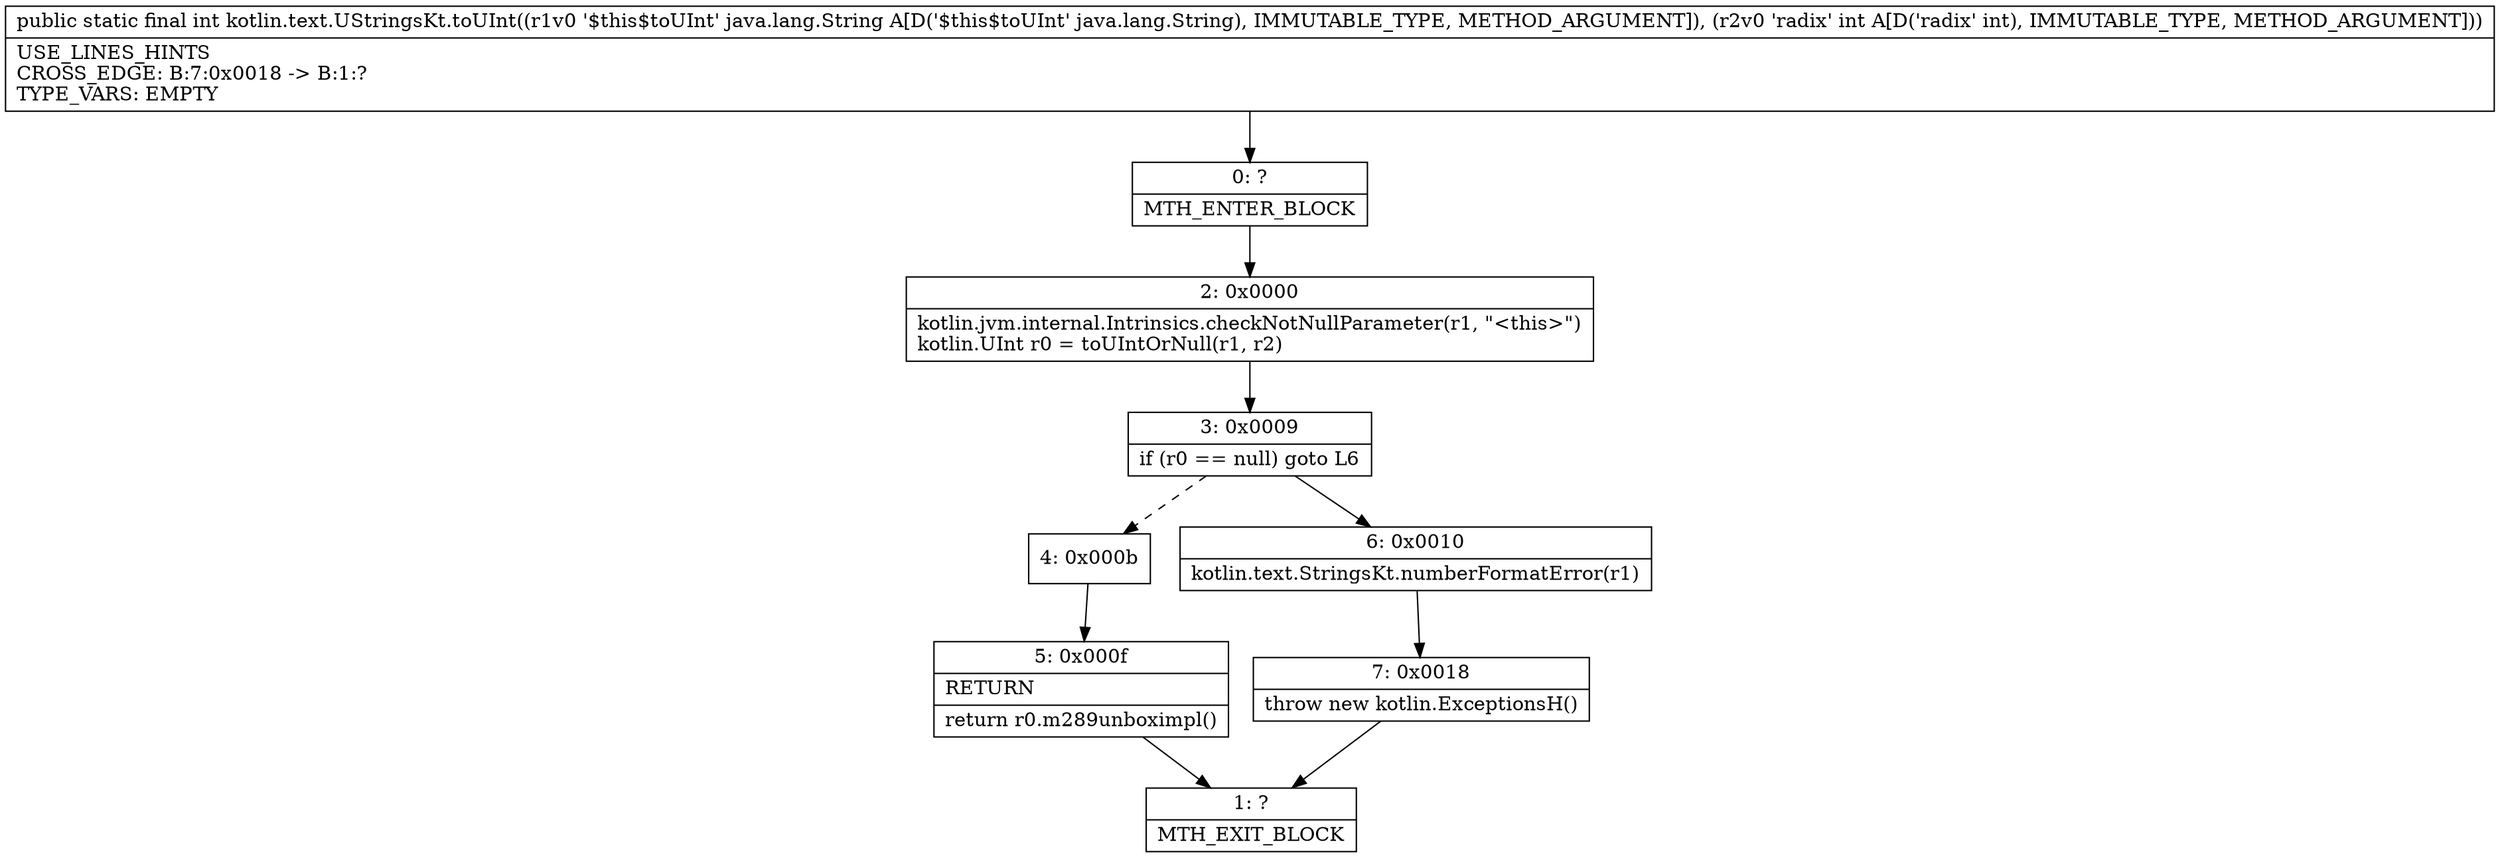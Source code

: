 digraph "CFG forkotlin.text.UStringsKt.toUInt(Ljava\/lang\/String;I)I" {
Node_0 [shape=record,label="{0\:\ ?|MTH_ENTER_BLOCK\l}"];
Node_2 [shape=record,label="{2\:\ 0x0000|kotlin.jvm.internal.Intrinsics.checkNotNullParameter(r1, \"\<this\>\")\lkotlin.UInt r0 = toUIntOrNull(r1, r2)\l}"];
Node_3 [shape=record,label="{3\:\ 0x0009|if (r0 == null) goto L6\l}"];
Node_4 [shape=record,label="{4\:\ 0x000b}"];
Node_5 [shape=record,label="{5\:\ 0x000f|RETURN\l|return r0.m289unboximpl()\l}"];
Node_1 [shape=record,label="{1\:\ ?|MTH_EXIT_BLOCK\l}"];
Node_6 [shape=record,label="{6\:\ 0x0010|kotlin.text.StringsKt.numberFormatError(r1)\l}"];
Node_7 [shape=record,label="{7\:\ 0x0018|throw new kotlin.ExceptionsH()\l}"];
MethodNode[shape=record,label="{public static final int kotlin.text.UStringsKt.toUInt((r1v0 '$this$toUInt' java.lang.String A[D('$this$toUInt' java.lang.String), IMMUTABLE_TYPE, METHOD_ARGUMENT]), (r2v0 'radix' int A[D('radix' int), IMMUTABLE_TYPE, METHOD_ARGUMENT]))  | USE_LINES_HINTS\lCROSS_EDGE: B:7:0x0018 \-\> B:1:?\lTYPE_VARS: EMPTY\l}"];
MethodNode -> Node_0;Node_0 -> Node_2;
Node_2 -> Node_3;
Node_3 -> Node_4[style=dashed];
Node_3 -> Node_6;
Node_4 -> Node_5;
Node_5 -> Node_1;
Node_6 -> Node_7;
Node_7 -> Node_1;
}


